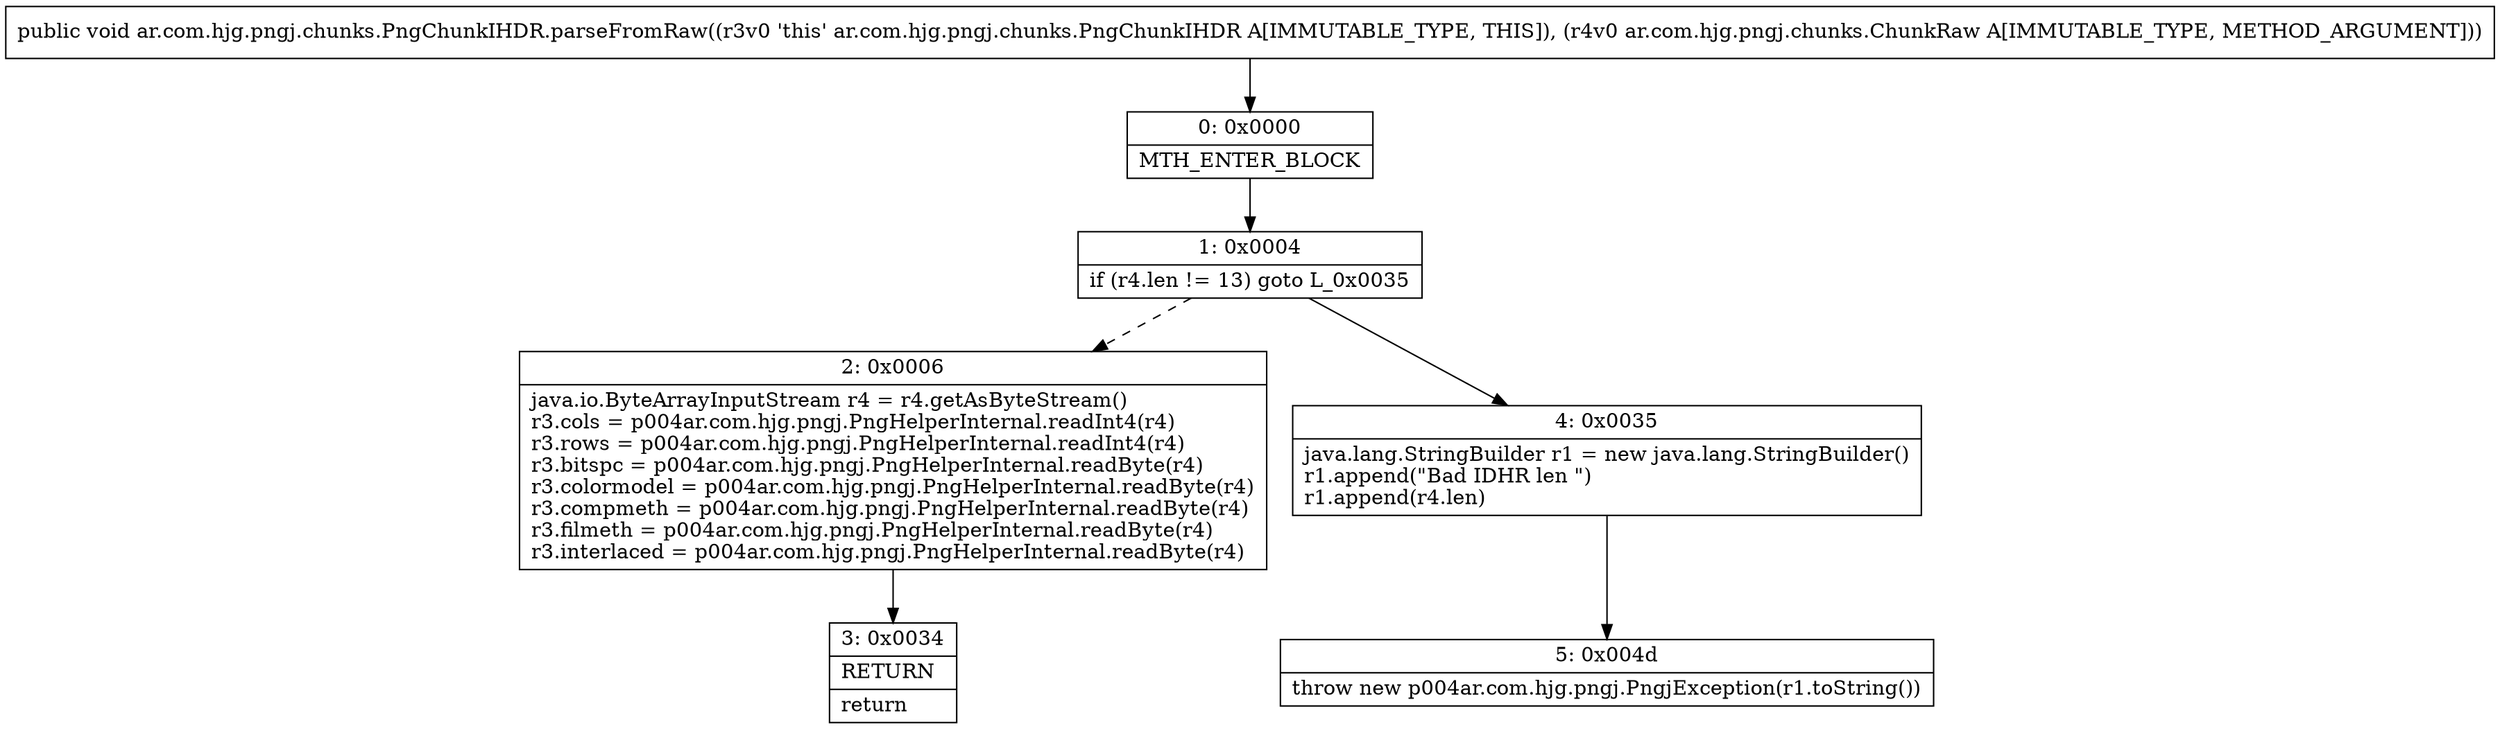 digraph "CFG forar.com.hjg.pngj.chunks.PngChunkIHDR.parseFromRaw(Lar\/com\/hjg\/pngj\/chunks\/ChunkRaw;)V" {
Node_0 [shape=record,label="{0\:\ 0x0000|MTH_ENTER_BLOCK\l}"];
Node_1 [shape=record,label="{1\:\ 0x0004|if (r4.len != 13) goto L_0x0035\l}"];
Node_2 [shape=record,label="{2\:\ 0x0006|java.io.ByteArrayInputStream r4 = r4.getAsByteStream()\lr3.cols = p004ar.com.hjg.pngj.PngHelperInternal.readInt4(r4)\lr3.rows = p004ar.com.hjg.pngj.PngHelperInternal.readInt4(r4)\lr3.bitspc = p004ar.com.hjg.pngj.PngHelperInternal.readByte(r4)\lr3.colormodel = p004ar.com.hjg.pngj.PngHelperInternal.readByte(r4)\lr3.compmeth = p004ar.com.hjg.pngj.PngHelperInternal.readByte(r4)\lr3.filmeth = p004ar.com.hjg.pngj.PngHelperInternal.readByte(r4)\lr3.interlaced = p004ar.com.hjg.pngj.PngHelperInternal.readByte(r4)\l}"];
Node_3 [shape=record,label="{3\:\ 0x0034|RETURN\l|return\l}"];
Node_4 [shape=record,label="{4\:\ 0x0035|java.lang.StringBuilder r1 = new java.lang.StringBuilder()\lr1.append(\"Bad IDHR len \")\lr1.append(r4.len)\l}"];
Node_5 [shape=record,label="{5\:\ 0x004d|throw new p004ar.com.hjg.pngj.PngjException(r1.toString())\l}"];
MethodNode[shape=record,label="{public void ar.com.hjg.pngj.chunks.PngChunkIHDR.parseFromRaw((r3v0 'this' ar.com.hjg.pngj.chunks.PngChunkIHDR A[IMMUTABLE_TYPE, THIS]), (r4v0 ar.com.hjg.pngj.chunks.ChunkRaw A[IMMUTABLE_TYPE, METHOD_ARGUMENT])) }"];
MethodNode -> Node_0;
Node_0 -> Node_1;
Node_1 -> Node_2[style=dashed];
Node_1 -> Node_4;
Node_2 -> Node_3;
Node_4 -> Node_5;
}

